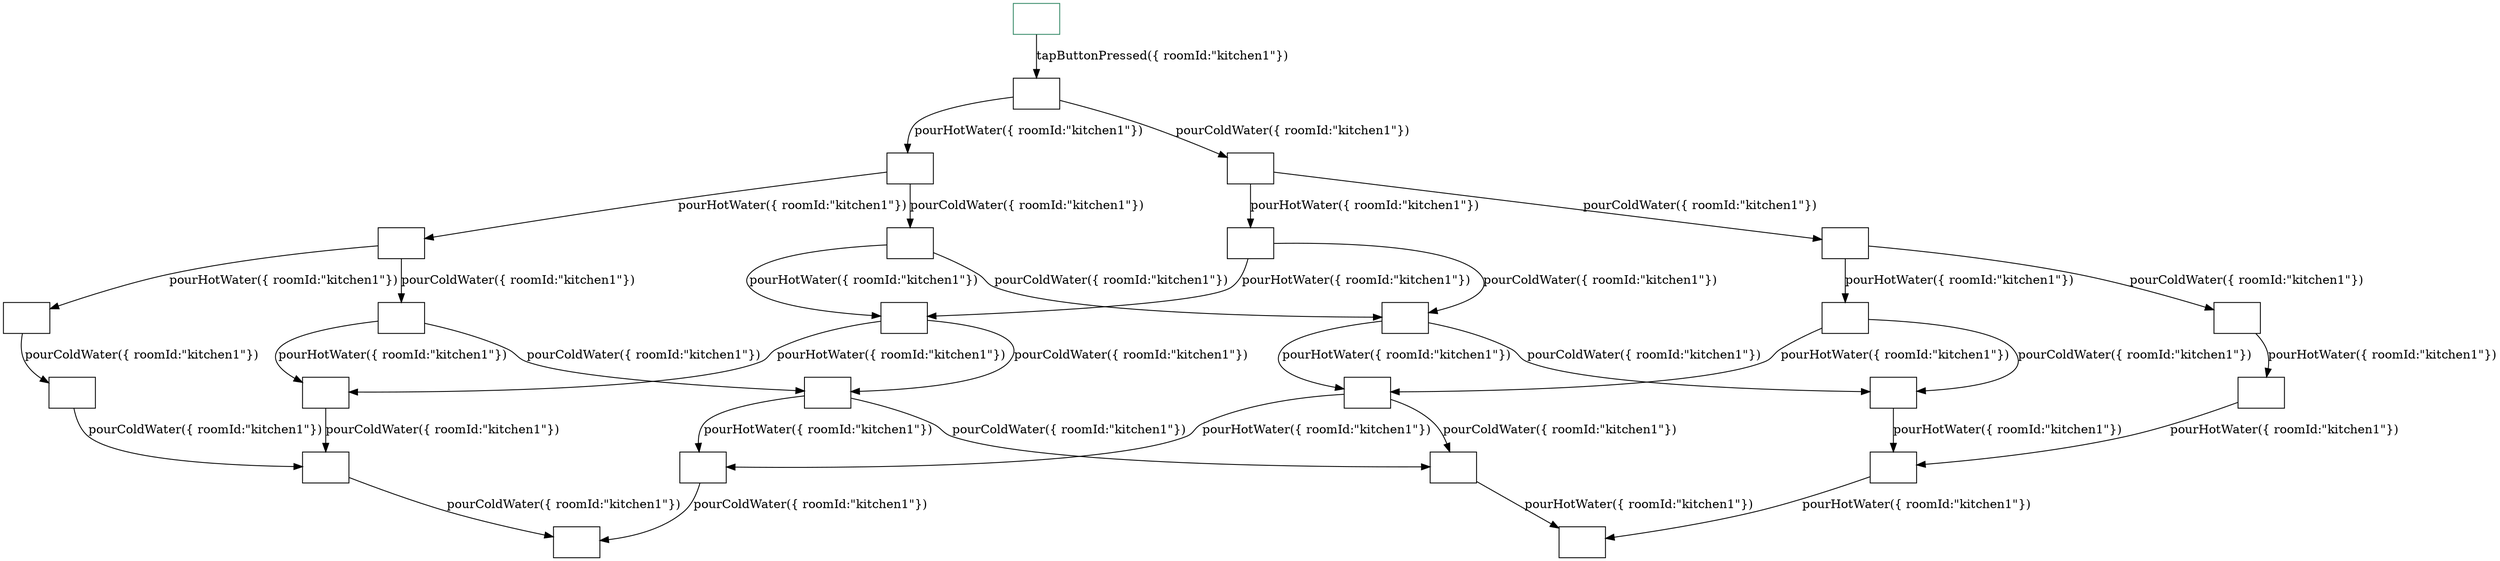 digraph G {
  num_of_vertices=26;
  num_of_events=3;
  color="#000000";
  name="smartHouse-Paper1726139563.3858721_For_UI.js+HandleExternalEvents.js";
  num_of_edges=37;
  fontname=Courier;
  run_date="2024-09-19T21:42:59.3326842";
  0 [ color="#338866" shape="box" start="true" store="[{CTX.Entity: kitchen1,{id:'kitchen1', type:'room', roomType:'kitchen', hasTap:true}},{metaData15679,{simulatedTime:1.726771378421E12}}]" id="0" label="" hash="170800386" accepting="false" ];
  1 [ shape="box" start="false" store="[{CTX.Entity: kitchen1,{id:'kitchen1', type:'room', roomType:'kitchen', hasTap:true}},{metaData15679,{simulatedTime:1.726771378421E12}}]" id="1" label="" hash="937141653" accepting="false" ];
  2 [ shape="box" start="false" store="[{CTX.Entity: kitchen1,{id:'kitchen1', type:'room', roomType:'kitchen', hasTap:true}},{metaData15679,{simulatedTime:1.726771378421E12}}]" id="2" label="" hash="937141653" accepting="false" ];
  3 [ shape="box" start="false" store="[{CTX.Entity: kitchen1,{id:'kitchen1', type:'room', roomType:'kitchen', hasTap:true}},{metaData15679,{simulatedTime:1.726771378421E12}}]" id="3" label="" hash="937141653" accepting="false" ];
  4 [ shape="box" start="false" store="[{CTX.Entity: kitchen1,{id:'kitchen1', type:'room', roomType:'kitchen', hasTap:true}},{metaData15679,{simulatedTime:1.726771378421E12}}]" id="4" label="" hash="1678225766" accepting="false" ];
  5 [ shape="box" start="false" store="[{CTX.Entity: kitchen1,{id:'kitchen1', type:'room', roomType:'kitchen', hasTap:true}},{metaData15679,{simulatedTime:1.726771378421E12}}]" id="5" label="" hash="1678225766" accepting="false" ];
  6 [ shape="box" start="false" store="[{CTX.Entity: kitchen1,{id:'kitchen1', type:'room', roomType:'kitchen', hasTap:true}},{metaData15679,{simulatedTime:1.726771378421E12}}]" id="6" label="" hash="1678225766" accepting="false" ];
  7 [ shape="box" start="false" store="[{CTX.Entity: kitchen1,{id:'kitchen1', type:'room', roomType:'kitchen', hasTap:true}},{metaData15679,{simulatedTime:1.726771378421E12}}]" id="7" label="" hash="1280742824" accepting="false" ];
  8 [ shape="box" start="false" store="[{CTX.Entity: kitchen1,{id:'kitchen1', type:'room', roomType:'kitchen', hasTap:true}},{metaData15679,{simulatedTime:1.726771378421E12}}]" id="8" label="" hash="937141653" accepting="false" ];
  9 [ shape="box" start="false" store="[{CTX.Entity: kitchen1,{id:'kitchen1', type:'room', roomType:'kitchen', hasTap:true}},{metaData15679,{simulatedTime:1.726771378421E12}}]" id="9" label="" hash="1678225766" accepting="false" ];
  10 [ shape="box" start="false" store="[{CTX.Entity: kitchen1,{id:'kitchen1', type:'room', roomType:'kitchen', hasTap:true}},{metaData15679,{simulatedTime:1.726771378421E12}}]" id="10" label="" hash="937141653" accepting="false" ];
  11 [ shape="box" start="false" store="[{CTX.Entity: kitchen1,{id:'kitchen1', type:'room', roomType:'kitchen', hasTap:true}},{metaData15679,{simulatedTime:1.726771378421E12}}]" id="11" label="" hash="1678225766" accepting="false" ];
  12 [ shape="box" start="false" store="[{CTX.Entity: kitchen1,{id:'kitchen1', type:'room', roomType:'kitchen', hasTap:true}},{metaData15679,{simulatedTime:1.726771378421E12}}]" id="12" label="" hash="539658711" accepting="false" ];
  13 [ shape="box" start="false" store="[{CTX.Entity: kitchen1,{id:'kitchen1', type:'room', roomType:'kitchen', hasTap:true}},{metaData15679,{simulatedTime:1.726771378421E12}}]" id="13" label="" hash="1280742824" accepting="false" ];
  14 [ shape="box" start="false" store="[{CTX.Entity: kitchen1,{id:'kitchen1', type:'room', roomType:'kitchen', hasTap:true}},{metaData15679,{simulatedTime:1.726771378421E12}}]" id="14" label="" hash="937141653" accepting="false" ];
  15 [ shape="box" start="false" store="[{CTX.Entity: kitchen1,{id:'kitchen1', type:'room', roomType:'kitchen', hasTap:true}},{metaData15679,{simulatedTime:1.726771378421E12}}]" id="15" label="" hash="937141653" accepting="false" ];
  16 [ shape="box" start="false" store="[{CTX.Entity: kitchen1,{id:'kitchen1', type:'room', roomType:'kitchen', hasTap:true}},{metaData15679,{simulatedTime:1.726771378421E12}}]" id="16" label="" hash="937141653" accepting="false" ];
  17 [ shape="box" start="false" store="[{CTX.Entity: kitchen1,{id:'kitchen1', type:'room', roomType:'kitchen', hasTap:true}},{metaData15679,{simulatedTime:1.726771378421E12}}]" id="17" label="" hash="937141653" accepting="false" ];
  18 [ shape="box" start="false" store="[{CTX.Entity: kitchen1,{id:'kitchen1', type:'room', roomType:'kitchen', hasTap:true}},{metaData15679,{simulatedTime:1.726771378421E12}}]" id="18" label="" hash="539658711" accepting="false" ];
  19 [ shape="box" start="false" store="[{CTX.Entity: kitchen1,{id:'kitchen1', type:'room', roomType:'kitchen', hasTap:true}},{metaData15679,{simulatedTime:1.726771378421E12}}]" id="19" label="" hash="539658711" accepting="false" ];
  20 [ shape="box" start="false" store="[{CTX.Entity: kitchen1,{id:'kitchen1', type:'room', roomType:'kitchen', hasTap:true}},{metaData15679,{simulatedTime:1.726771378421E12}}]" id="20" label="" hash="937141653" accepting="false" ];
  21 [ shape="box" start="false" store="[{CTX.Entity: kitchen1,{id:'kitchen1', type:'room', roomType:'kitchen', hasTap:true}},{metaData15679,{simulatedTime:1.726771378421E12}}]" id="21" label="" hash="937141653" accepting="false" ];
  22 [ shape="box" start="false" store="[{CTX.Entity: kitchen1,{id:'kitchen1', type:'room', roomType:'kitchen', hasTap:true}},{metaData15679,{simulatedTime:1.726771378421E12}}]" id="22" label="" hash="539658711" accepting="false" ];
  23 [ shape="box" start="false" store="[{CTX.Entity: kitchen1,{id:'kitchen1', type:'room', roomType:'kitchen', hasTap:true}},{metaData15679,{simulatedTime:1.726771378421E12}}]" id="23" label="" hash="539658711" accepting="false" ];
  24 [ shape="box" start="false" store="[{CTX.Entity: kitchen1,{id:'kitchen1', type:'room', roomType:'kitchen', hasTap:true}},{metaData15679,{simulatedTime:1.726771378421E12}}]" id="24" label="" hash="937141653" accepting="false" ];
  25 [ shape="box" start="false" store="[{CTX.Entity: kitchen1,{id:'kitchen1', type:'room', roomType:'kitchen', hasTap:true}},{metaData15679,{simulatedTime:1.726771378421E12}}]" id="25" label="" hash="937141653" accepting="false" ];
  0 -> 1 [ label="tapButtonPressed({ roomId:\"kitchen1\"})" ];
  1 -> 2 [ label="pourHotWater({ roomId:\"kitchen1\"})" ];
  2 -> 3 [ label="pourHotWater({ roomId:\"kitchen1\"})" ];
  3 -> 4 [ label="pourHotWater({ roomId:\"kitchen1\"})" ];
  4 -> 5 [ label="pourColdWater({ roomId:\"kitchen1\"})" ];
  5 -> 6 [ label="pourColdWater({ roomId:\"kitchen1\"})" ];
  6 -> 7 [ label="pourColdWater({ roomId:\"kitchen1\"})" ];
  3 -> 8 [ label="pourColdWater({ roomId:\"kitchen1\"})" ];
  8 -> 9 [ label="pourHotWater({ roomId:\"kitchen1\"})" ];
  9 -> 6 [ label="pourColdWater({ roomId:\"kitchen1\"})" ];
  8 -> 10 [ label="pourColdWater({ roomId:\"kitchen1\"})" ];
  10 -> 11 [ label="pourHotWater({ roomId:\"kitchen1\"})" ];
  11 -> 7 [ label="pourColdWater({ roomId:\"kitchen1\"})" ];
  10 -> 12 [ label="pourColdWater({ roomId:\"kitchen1\"})" ];
  12 -> 13 [ label="pourHotWater({ roomId:\"kitchen1\"})" ];
  2 -> 14 [ label="pourColdWater({ roomId:\"kitchen1\"})" ];
  14 -> 15 [ label="pourHotWater({ roomId:\"kitchen1\"})" ];
  15 -> 10 [ label="pourColdWater({ roomId:\"kitchen1\"})" ];
  15 -> 9 [ label="pourHotWater({ roomId:\"kitchen1\"})" ];
  14 -> 16 [ label="pourColdWater({ roomId:\"kitchen1\"})" ];
  16 -> 17 [ label="pourHotWater({ roomId:\"kitchen1\"})" ];
  17 -> 12 [ label="pourColdWater({ roomId:\"kitchen1\"})" ];
  17 -> 11 [ label="pourHotWater({ roomId:\"kitchen1\"})" ];
  16 -> 18 [ label="pourColdWater({ roomId:\"kitchen1\"})" ];
  18 -> 19 [ label="pourHotWater({ roomId:\"kitchen1\"})" ];
  19 -> 13 [ label="pourHotWater({ roomId:\"kitchen1\"})" ];
  1 -> 20 [ label="pourColdWater({ roomId:\"kitchen1\"})" ];
  20 -> 21 [ label="pourColdWater({ roomId:\"kitchen1\"})" ];
  21 -> 22 [ label="pourColdWater({ roomId:\"kitchen1\"})" ];
  22 -> 23 [ label="pourHotWater({ roomId:\"kitchen1\"})" ];
  23 -> 19 [ label="pourHotWater({ roomId:\"kitchen1\"})" ];
  21 -> 24 [ label="pourHotWater({ roomId:\"kitchen1\"})" ];
  24 -> 18 [ label="pourColdWater({ roomId:\"kitchen1\"})" ];
  24 -> 17 [ label="pourHotWater({ roomId:\"kitchen1\"})" ];
  20 -> 25 [ label="pourHotWater({ roomId:\"kitchen1\"})" ];
  25 -> 15 [ label="pourHotWater({ roomId:\"kitchen1\"})" ];
  25 -> 16 [ label="pourColdWater({ roomId:\"kitchen1\"})" ];
}
